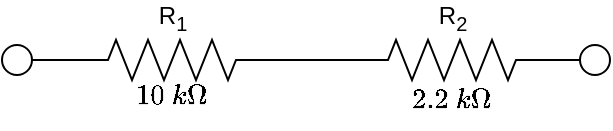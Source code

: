 <mxfile version="28.2.5">
  <diagram name="Page-1" id="S97H3dH8lDNiiOa8RQUa">
    <mxGraphModel dx="544" dy="306" grid="1" gridSize="10" guides="1" tooltips="1" connect="1" arrows="1" fold="1" page="1" pageScale="1" pageWidth="827" pageHeight="1169" math="1" shadow="0">
      <root>
        <mxCell id="0" />
        <mxCell id="1" parent="0" />
        <mxCell id="s-gAyY3BLTUoH7W5xHSd-2" value="$$10\ k\Omega$$" style="text;html=1;align=center;verticalAlign=middle;whiteSpace=wrap;rounded=0;" parent="1" vertex="1">
          <mxGeometry x="180" y="87.5" width="60" height="20" as="geometry" />
        </mxCell>
        <mxCell id="s-gAyY3BLTUoH7W5xHSd-4" value="" style="edgeStyle=orthogonalEdgeStyle;rounded=0;orthogonalLoop=1;jettySize=auto;html=1;endArrow=none;endFill=0;" parent="1" source="s-gAyY3BLTUoH7W5xHSd-1" target="s-gAyY3BLTUoH7W5xHSd-3" edge="1">
          <mxGeometry relative="1" as="geometry" />
        </mxCell>
        <mxCell id="s-gAyY3BLTUoH7W5xHSd-14" style="edgeStyle=orthogonalEdgeStyle;shape=connector;rounded=0;orthogonalLoop=1;jettySize=auto;html=1;exitX=0;exitY=0.5;exitDx=0;exitDy=0;exitPerimeter=0;entryX=1;entryY=0.5;entryDx=0;entryDy=0;strokeColor=default;align=center;verticalAlign=middle;fontFamily=Helvetica;fontSize=11;fontColor=default;labelBackgroundColor=default;endArrow=none;endFill=0;" parent="1" source="s-gAyY3BLTUoH7W5xHSd-1" target="s-gAyY3BLTUoH7W5xHSd-8" edge="1">
          <mxGeometry relative="1" as="geometry" />
        </mxCell>
        <mxCell id="s-gAyY3BLTUoH7W5xHSd-1" value="R&lt;sub&gt;1&lt;/sub&gt;" style="pointerEvents=1;verticalLabelPosition=top;shadow=0;dashed=0;align=center;html=1;verticalAlign=bottom;shape=mxgraph.electrical.resistors.resistor_2;labelPosition=center;" parent="1" vertex="1">
          <mxGeometry x="160" y="70" width="100" height="20" as="geometry" />
        </mxCell>
        <mxCell id="s-gAyY3BLTUoH7W5xHSd-13" style="edgeStyle=orthogonalEdgeStyle;shape=connector;rounded=0;orthogonalLoop=1;jettySize=auto;html=1;exitX=1;exitY=0.5;exitDx=0;exitDy=0;exitPerimeter=0;strokeColor=default;align=center;verticalAlign=middle;fontFamily=Helvetica;fontSize=11;fontColor=default;labelBackgroundColor=default;endArrow=none;endFill=0;entryX=0;entryY=0.5;entryDx=0;entryDy=0;" parent="1" source="s-gAyY3BLTUoH7W5xHSd-3" target="s-gAyY3BLTUoH7W5xHSd-9" edge="1">
          <mxGeometry relative="1" as="geometry">
            <mxPoint x="410" y="80" as="targetPoint" />
          </mxGeometry>
        </mxCell>
        <mxCell id="s-gAyY3BLTUoH7W5xHSd-3" value="R&lt;sub&gt;2&lt;/sub&gt;" style="pointerEvents=1;verticalLabelPosition=top;shadow=0;dashed=0;align=center;html=1;verticalAlign=bottom;shape=mxgraph.electrical.resistors.resistor_2;labelPosition=center;" parent="1" vertex="1">
          <mxGeometry x="300" y="70" width="100" height="20" as="geometry" />
        </mxCell>
        <mxCell id="s-gAyY3BLTUoH7W5xHSd-7" value="$$2.2\ k\Omega$$" style="text;html=1;align=center;verticalAlign=middle;whiteSpace=wrap;rounded=0;" parent="1" vertex="1">
          <mxGeometry x="320" y="90" width="60" height="20" as="geometry" />
        </mxCell>
        <mxCell id="s-gAyY3BLTUoH7W5xHSd-8" value="" style="verticalLabelPosition=bottom;shadow=0;dashed=0;align=center;html=1;verticalAlign=top;strokeWidth=1;shape=ellipse;perimeter=ellipsePerimeter;fontFamily=Helvetica;fontSize=11;fontColor=default;labelBackgroundColor=default;" parent="1" vertex="1">
          <mxGeometry x="125" y="72.5" width="15" height="15" as="geometry" />
        </mxCell>
        <mxCell id="s-gAyY3BLTUoH7W5xHSd-9" value="" style="verticalLabelPosition=bottom;shadow=0;dashed=0;align=center;html=1;verticalAlign=top;strokeWidth=1;shape=ellipse;perimeter=ellipsePerimeter;fontFamily=Helvetica;fontSize=11;fontColor=default;labelBackgroundColor=default;" parent="1" vertex="1">
          <mxGeometry x="414" y="72.5" width="15" height="15" as="geometry" />
        </mxCell>
      </root>
    </mxGraphModel>
  </diagram>
</mxfile>
